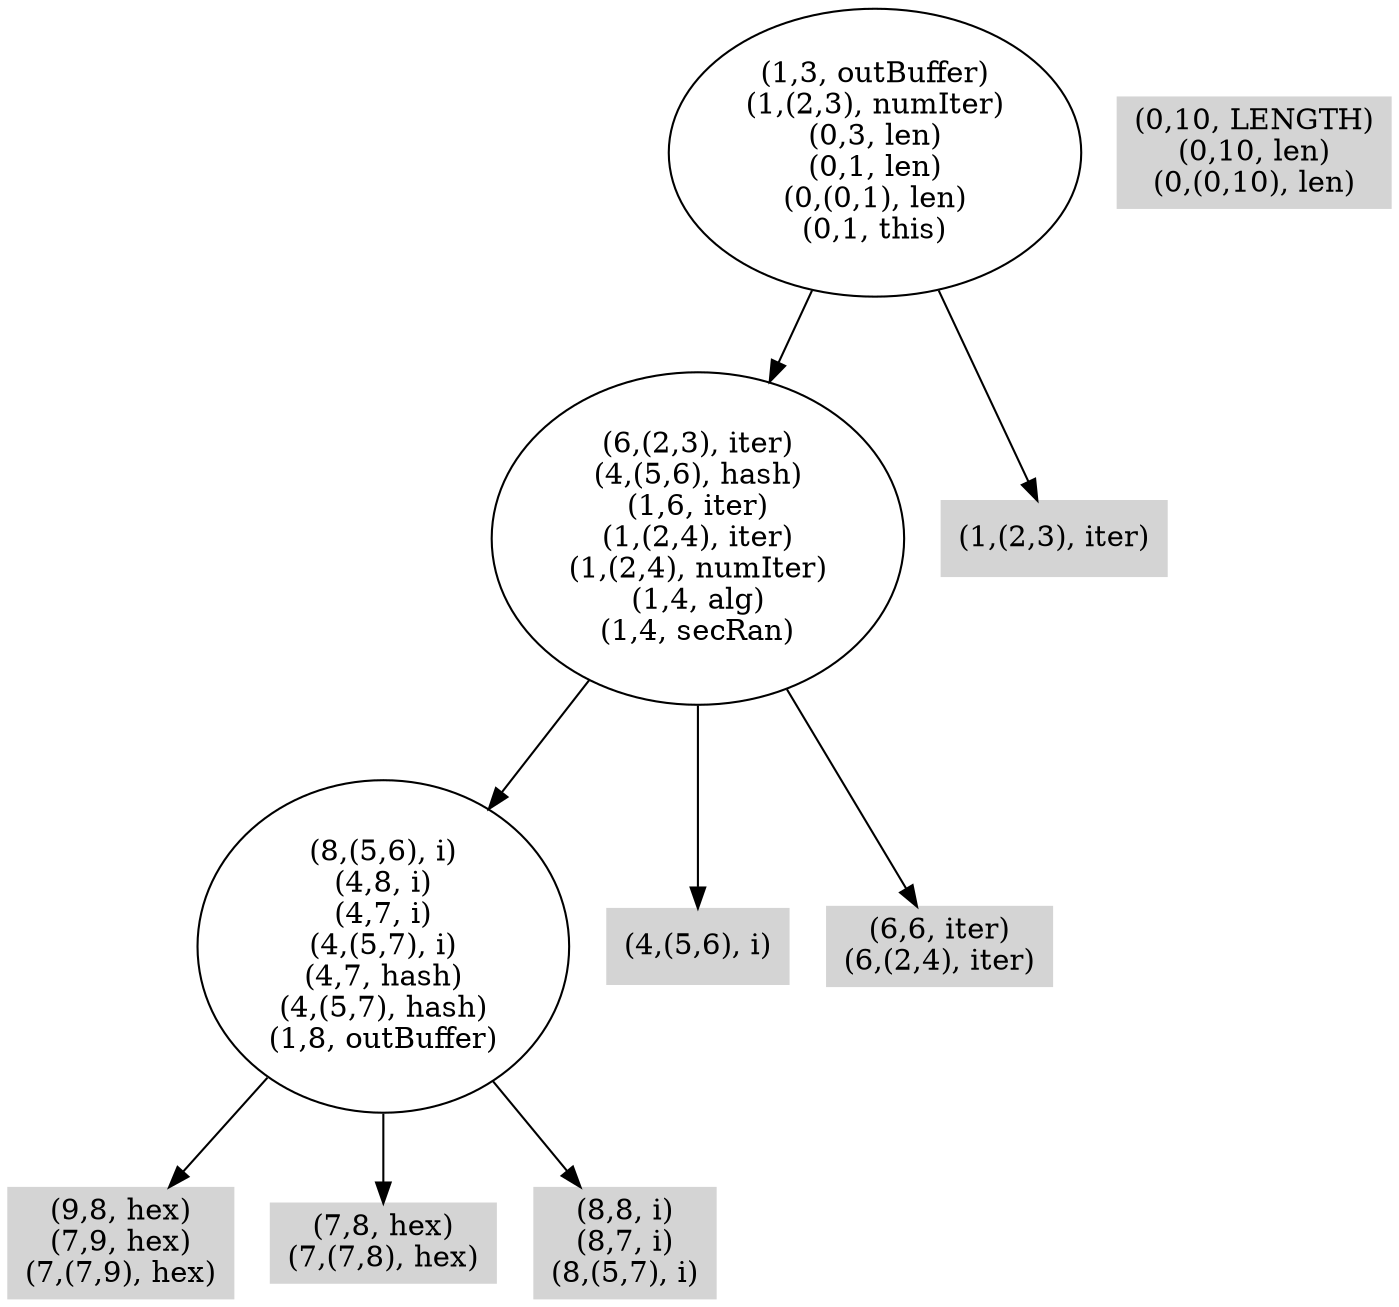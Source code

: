 digraph { 
41 [shape=box,style=filled,color=".0 .0 .83",label="(9,8, hex)\n(7,9, hex)\n(7,(7,9), hex)"];
42 [shape=box,style=filled,color=".0 .0 .83",label="(7,8, hex)\n(7,(7,8), hex)"];
43 [shape=box,style=filled,color=".0 .0 .83",label="(8,8, i)\n(8,7, i)\n(8,(5,7), i)"];
44 [label="(8,(5,6), i)\n(4,8, i)\n(4,7, i)\n(4,(5,7), i)\n(4,7, hash)\n(4,(5,7), hash)\n(1,8, outBuffer)"];
45 [shape=box,style=filled,color=".0 .0 .83",label="(4,(5,6), i)"];
46 [shape=box,style=filled,color=".0 .0 .83",label="(6,6, iter)\n(6,(2,4), iter)"];
47 [label="(6,(2,3), iter)\n(4,(5,6), hash)\n(1,6, iter)\n(1,(2,4), iter)\n(1,(2,4), numIter)\n(1,4, alg)\n(1,4, secRan)"];
48 [shape=box,style=filled,color=".0 .0 .83",label="(1,(2,3), iter)"];
49 [label="(1,3, outBuffer)\n(1,(2,3), numIter)\n(0,3, len)\n(0,1, len)\n(0,(0,1), len)\n(0,1, this)"];
50 [shape=box,style=filled,color=".0 .0 .83",label="(0,10, LENGTH)\n(0,10, len)\n(0,(0,10), len)"];
44 -> 41;
44 -> 42;
44 -> 43;
47 -> 44;
47 -> 45;
47 -> 46;
49 -> 47;
49 -> 48;
}